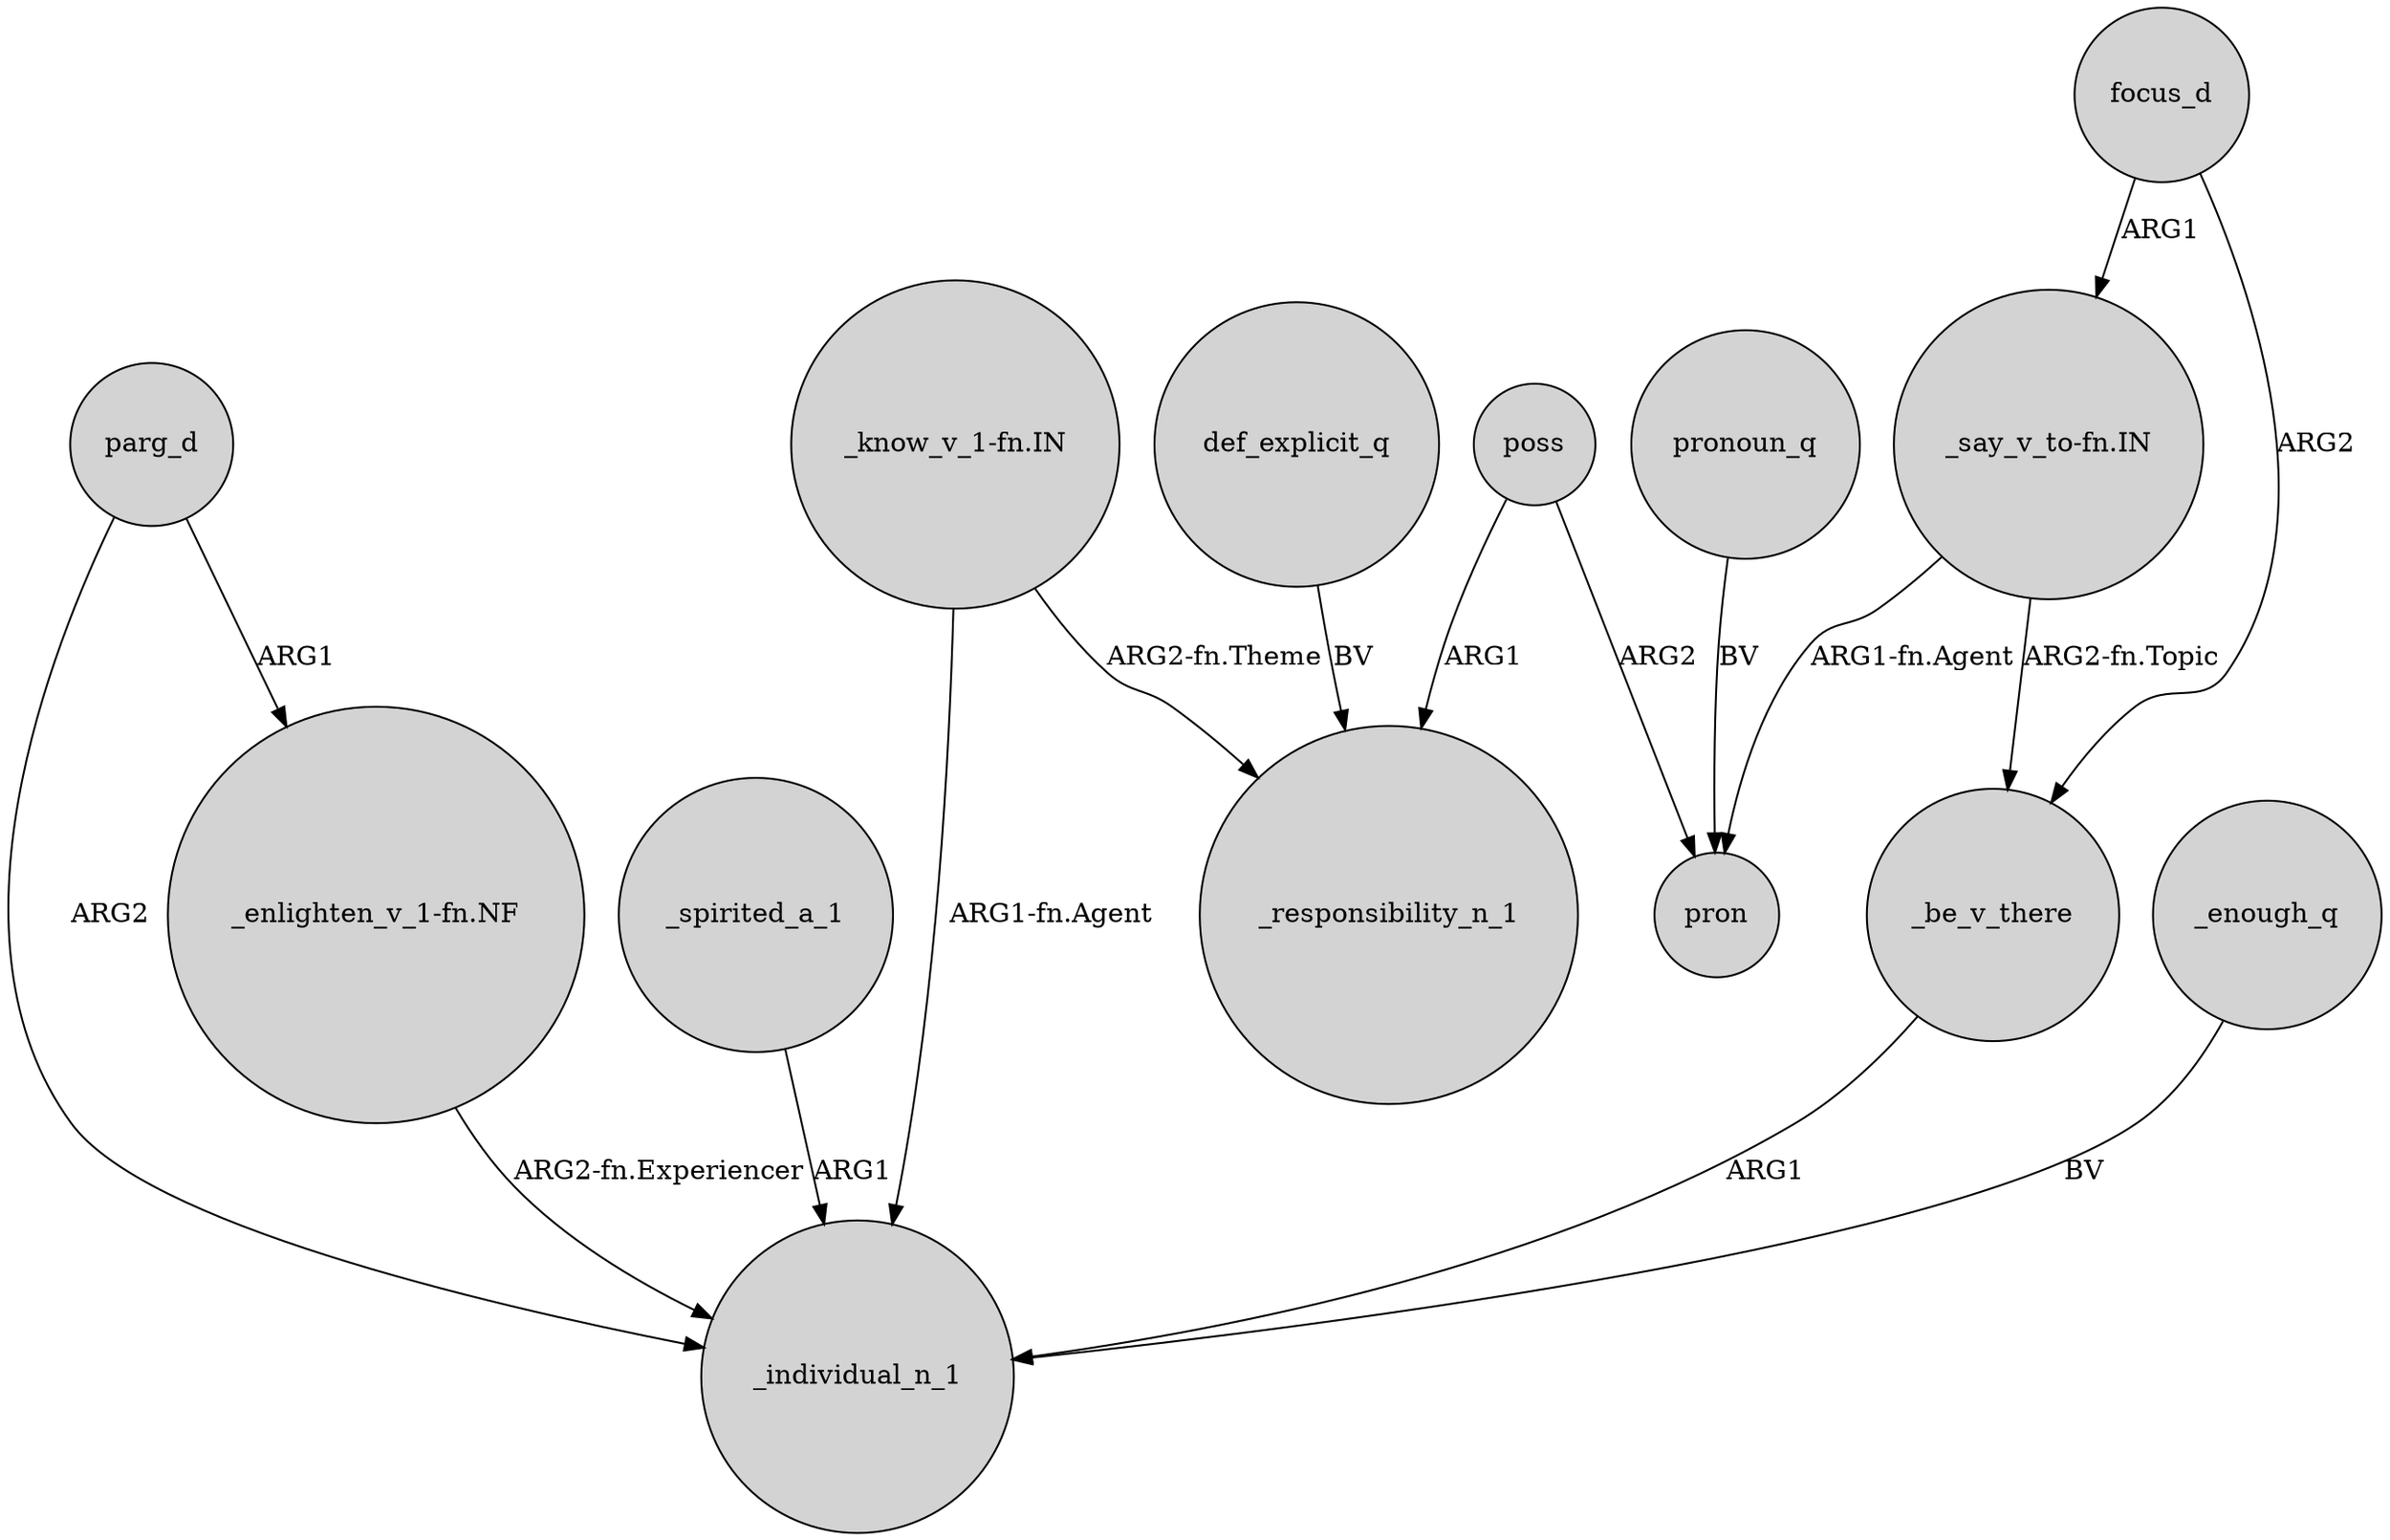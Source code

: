 digraph {
	node [shape=circle style=filled]
	_be_v_there -> _individual_n_1 [label=ARG1]
	"_enlighten_v_1-fn.NF" -> _individual_n_1 [label="ARG2-fn.Experiencer"]
	_spirited_a_1 -> _individual_n_1 [label=ARG1]
	poss -> _responsibility_n_1 [label=ARG1]
	"_say_v_to-fn.IN" -> pron [label="ARG1-fn.Agent"]
	"_know_v_1-fn.IN" -> _responsibility_n_1 [label="ARG2-fn.Theme"]
	def_explicit_q -> _responsibility_n_1 [label=BV]
	parg_d -> "_enlighten_v_1-fn.NF" [label=ARG1]
	poss -> pron [label=ARG2]
	pronoun_q -> pron [label=BV]
	"_say_v_to-fn.IN" -> _be_v_there [label="ARG2-fn.Topic"]
	focus_d -> _be_v_there [label=ARG2]
	focus_d -> "_say_v_to-fn.IN" [label=ARG1]
	_enough_q -> _individual_n_1 [label=BV]
	"_know_v_1-fn.IN" -> _individual_n_1 [label="ARG1-fn.Agent"]
	parg_d -> _individual_n_1 [label=ARG2]
}
